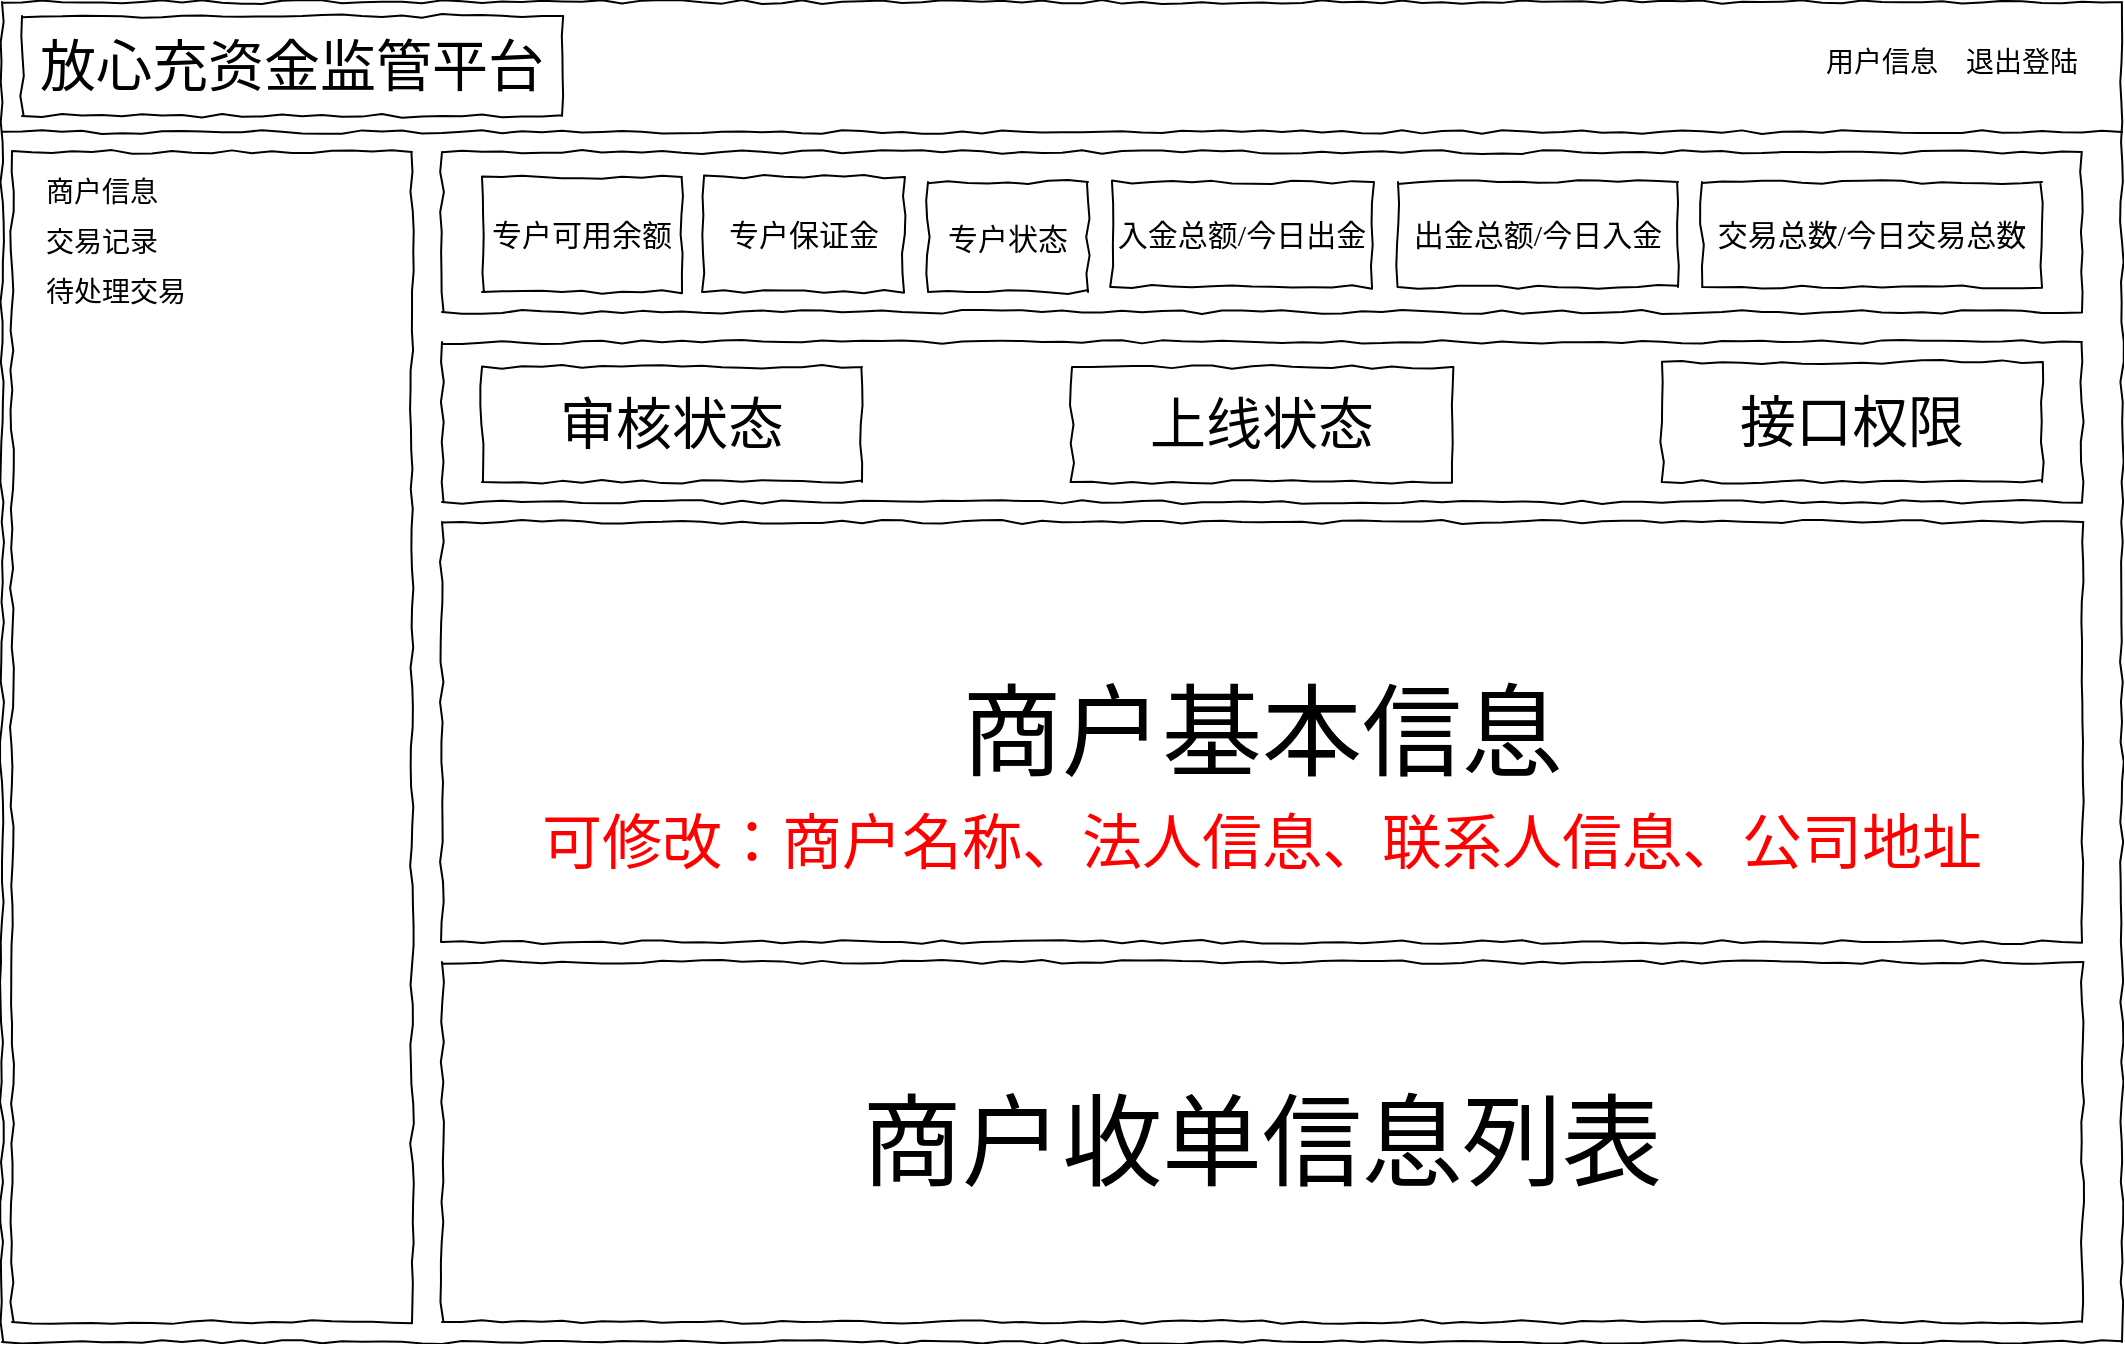 <mxfile version="20.3.7" type="github" pages="3">
  <diagram name="首页" id="03018318-947c-dd8e-b7a3-06fadd420f32">
    <mxGraphModel dx="1018" dy="618" grid="1" gridSize="10" guides="1" tooltips="1" connect="1" arrows="1" fold="1" page="1" pageScale="1" pageWidth="1100" pageHeight="850" background="#ffffff" math="0" shadow="0">
      <root>
        <mxCell id="0" />
        <mxCell id="1" parent="0" />
        <mxCell id="677b7b8949515195-15" value="" style="whiteSpace=wrap;html=1;rounded=0;shadow=0;labelBackgroundColor=none;strokeWidth=1;fillColor=none;fontFamily=Verdana;fontSize=12;align=center;verticalAlign=top;spacing=10;comic=1;" parent="1" vertex="1">
          <mxGeometry x="240" y="95" width="820" height="80" as="geometry" />
        </mxCell>
        <mxCell id="3hXWcbdi37lOXO7IKSYI-1" value="" style="group" parent="1" vertex="1" connectable="0">
          <mxGeometry x="20" y="20" width="1060" height="670" as="geometry" />
        </mxCell>
        <mxCell id="677b7b8949515195-1" value="" style="whiteSpace=wrap;html=1;rounded=0;shadow=0;labelBackgroundColor=none;strokeColor=#000000;strokeWidth=1;fillColor=none;fontFamily=Verdana;fontSize=12;fontColor=#000000;align=center;comic=1;" parent="3hXWcbdi37lOXO7IKSYI-1" vertex="1">
          <mxGeometry width="1060" height="670" as="geometry" />
        </mxCell>
        <mxCell id="677b7b8949515195-7" value="退出登陆" style="text;html=1;points=[];align=left;verticalAlign=top;spacingTop=-4;fontSize=14;fontFamily=Verdana" parent="3hXWcbdi37lOXO7IKSYI-1" vertex="1">
          <mxGeometry x="980" y="20" width="60" height="20" as="geometry" />
        </mxCell>
        <mxCell id="677b7b8949515195-8" value="" style="whiteSpace=wrap;html=1;rounded=0;shadow=0;labelBackgroundColor=none;strokeWidth=1;fillColor=none;fontFamily=Verdana;fontSize=12;align=center;comic=1;" parent="3hXWcbdi37lOXO7IKSYI-1" vertex="1">
          <mxGeometry x="5" y="75" width="200" height="585" as="geometry" />
        </mxCell>
        <mxCell id="677b7b8949515195-9" value="" style="line;strokeWidth=1;html=1;rounded=0;shadow=0;labelBackgroundColor=none;fillColor=none;fontFamily=Verdana;fontSize=14;fontColor=#000000;align=center;comic=1;" parent="3hXWcbdi37lOXO7IKSYI-1" vertex="1">
          <mxGeometry y="30" width="1060" height="70" as="geometry" />
        </mxCell>
        <mxCell id="677b7b8949515195-27" value="商户信息" style="text;html=1;points=[];align=left;verticalAlign=top;spacingTop=-4;fontSize=14;fontFamily=Verdana" parent="3hXWcbdi37lOXO7IKSYI-1" vertex="1">
          <mxGeometry x="20" y="85" width="170" height="20" as="geometry" />
        </mxCell>
        <mxCell id="677b7b8949515195-28" value="交易记录" style="text;html=1;points=[];align=left;verticalAlign=top;spacingTop=-4;fontSize=14;fontFamily=Verdana" parent="3hXWcbdi37lOXO7IKSYI-1" vertex="1">
          <mxGeometry x="20" y="110" width="170" height="20" as="geometry" />
        </mxCell>
        <mxCell id="677b7b8949515195-29" value="待处理交易" style="text;html=1;points=[];align=left;verticalAlign=top;spacingTop=-4;fontSize=14;fontFamily=Verdana" parent="3hXWcbdi37lOXO7IKSYI-1" vertex="1">
          <mxGeometry x="20" y="135" width="170" height="20" as="geometry" />
        </mxCell>
        <mxCell id="eQMahWF7AFmGMsRyi7E1-1" value="用户信息" style="text;html=1;points=[];align=left;verticalAlign=top;spacingTop=-4;fontSize=14;fontFamily=Verdana" parent="3hXWcbdi37lOXO7IKSYI-1" vertex="1">
          <mxGeometry x="910" y="20" width="60" height="20" as="geometry" />
        </mxCell>
        <mxCell id="_WKPpyliAkY1smqNMeM3-2" value="入金总额/今日出金" style="whiteSpace=wrap;html=1;rounded=0;shadow=0;labelBackgroundColor=none;strokeWidth=1;fontFamily=Verdana;fontSize=15;align=center;comic=1;" parent="3hXWcbdi37lOXO7IKSYI-1" vertex="1">
          <mxGeometry x="555" y="90" width="130" height="52.5" as="geometry" />
        </mxCell>
        <mxCell id="_WKPpyliAkY1smqNMeM3-6" value="出金总额/今日入金" style="whiteSpace=wrap;html=1;rounded=0;shadow=0;labelBackgroundColor=none;strokeWidth=1;fontFamily=Verdana;fontSize=15;align=center;comic=1;" parent="3hXWcbdi37lOXO7IKSYI-1" vertex="1">
          <mxGeometry x="698" y="90" width="140" height="52.5" as="geometry" />
        </mxCell>
        <mxCell id="_WKPpyliAkY1smqNMeM3-9" value="交易总数/今日交易总数" style="whiteSpace=wrap;html=1;rounded=0;shadow=0;labelBackgroundColor=none;strokeWidth=1;fontFamily=Verdana;fontSize=15;align=center;comic=1;" parent="3hXWcbdi37lOXO7IKSYI-1" vertex="1">
          <mxGeometry x="850" y="90" width="170" height="52.5" as="geometry" />
        </mxCell>
        <mxCell id="o0teFwoik35WyrQR-_CG-1" value="放心充资金监管平台" style="whiteSpace=wrap;html=1;rounded=0;shadow=0;labelBackgroundColor=none;strokeWidth=1;fontFamily=Verdana;fontSize=28;align=center;comic=1;" vertex="1" parent="3hXWcbdi37lOXO7IKSYI-1">
          <mxGeometry x="10" y="7" width="270" height="50" as="geometry" />
        </mxCell>
        <mxCell id="qiC388-4bsZkya4-SA9C-8" value="&lt;div style=&quot;text-align: justify&quot;&gt;&lt;font style=&quot;font-size: 50px;&quot;&gt;商户基本信息&lt;/font&gt;&lt;/div&gt;" style="whiteSpace=wrap;html=1;rounded=0;shadow=0;labelBackgroundColor=none;strokeWidth=1;fillColor=none;fontFamily=Verdana;fontSize=12;align=center;verticalAlign=middle;spacing=10;comic=1;" parent="1" vertex="1">
          <mxGeometry x="240" y="280" width="820" height="210" as="geometry" />
        </mxCell>
        <mxCell id="qiC388-4bsZkya4-SA9C-9" value="&lt;div style=&quot;text-align: justify&quot;&gt;&lt;font style=&quot;font-size: 50px;&quot;&gt;商户收单信息列表&lt;/font&gt;&lt;/div&gt;" style="whiteSpace=wrap;html=1;rounded=0;shadow=0;labelBackgroundColor=none;strokeWidth=1;fillColor=none;fontFamily=Verdana;fontSize=12;align=center;verticalAlign=middle;spacing=10;comic=1;" parent="1" vertex="1">
          <mxGeometry x="240" y="500" width="820" height="180" as="geometry" />
        </mxCell>
        <mxCell id="qiC388-4bsZkya4-SA9C-12" value="" style="group" parent="1" vertex="1" connectable="0">
          <mxGeometry x="240" y="190" width="820" height="80" as="geometry" />
        </mxCell>
        <mxCell id="qiC388-4bsZkya4-SA9C-4" value="&lt;div style=&quot;text-align: justify&quot;&gt;&lt;br&gt;&lt;/div&gt;" style="whiteSpace=wrap;html=1;rounded=0;shadow=0;labelBackgroundColor=none;strokeWidth=1;fillColor=none;fontFamily=Verdana;fontSize=12;align=center;verticalAlign=top;spacing=10;comic=1;" parent="qiC388-4bsZkya4-SA9C-12" vertex="1">
          <mxGeometry width="820" height="80" as="geometry" />
        </mxCell>
        <mxCell id="qiC388-4bsZkya4-SA9C-5" value="审核状态" style="whiteSpace=wrap;html=1;rounded=0;shadow=0;labelBackgroundColor=none;strokeWidth=1;fontFamily=Verdana;fontSize=28;align=center;comic=1;" parent="qiC388-4bsZkya4-SA9C-12" vertex="1">
          <mxGeometry x="20" y="12.5" width="190" height="57.5" as="geometry" />
        </mxCell>
        <mxCell id="qiC388-4bsZkya4-SA9C-6" value="上线状态" style="whiteSpace=wrap;html=1;rounded=0;shadow=0;labelBackgroundColor=none;strokeWidth=1;fontFamily=Verdana;fontSize=28;align=center;comic=1;" parent="qiC388-4bsZkya4-SA9C-12" vertex="1">
          <mxGeometry x="315" y="12.5" width="190" height="57.5" as="geometry" />
        </mxCell>
        <mxCell id="qiC388-4bsZkya4-SA9C-7" value="接口权限" style="whiteSpace=wrap;html=1;rounded=0;shadow=0;labelBackgroundColor=none;strokeWidth=1;fontFamily=Verdana;fontSize=28;align=center;comic=1;" parent="qiC388-4bsZkya4-SA9C-12" vertex="1">
          <mxGeometry x="610" y="10" width="190" height="60" as="geometry" />
        </mxCell>
        <mxCell id="qiC388-4bsZkya4-SA9C-13" value="可修改：商户名称、法人信息、联系人信息、公司地址" style="text;html=1;strokeColor=none;fillColor=none;align=center;verticalAlign=middle;whiteSpace=wrap;rounded=0;fontSize=30;fontColor=#FF0000;" parent="1" vertex="1">
          <mxGeometry x="280" y="425" width="740" height="30" as="geometry" />
        </mxCell>
        <mxCell id="qiC388-4bsZkya4-SA9C-1" value="专户可用余额" style="whiteSpace=wrap;html=1;rounded=0;shadow=0;labelBackgroundColor=none;strokeWidth=1;fontFamily=Verdana;fontSize=15;align=center;comic=1;" parent="1" vertex="1">
          <mxGeometry x="260" y="107.5" width="100" height="57.5" as="geometry" />
        </mxCell>
        <mxCell id="qiC388-4bsZkya4-SA9C-2" value="专户保证金" style="whiteSpace=wrap;html=1;rounded=0;shadow=0;labelBackgroundColor=none;strokeWidth=1;fontFamily=Verdana;fontSize=15;align=center;comic=1;" parent="1" vertex="1">
          <mxGeometry x="371" y="107.5" width="100" height="57.5" as="geometry" />
        </mxCell>
        <mxCell id="qiC388-4bsZkya4-SA9C-3" value="专户状态" style="whiteSpace=wrap;html=1;rounded=0;shadow=0;labelBackgroundColor=none;strokeWidth=1;fontFamily=Verdana;fontSize=15;align=center;comic=1;" parent="1" vertex="1">
          <mxGeometry x="483" y="110" width="80" height="55" as="geometry" />
        </mxCell>
      </root>
    </mxGraphModel>
  </diagram>
  <diagram id="sL8mOC1atDpd30I1Fmnk" name="交易记录">
    <mxGraphModel dx="1018" dy="618" grid="1" gridSize="10" guides="1" tooltips="1" connect="1" arrows="1" fold="1" page="1" pageScale="1" pageWidth="827" pageHeight="1169" math="0" shadow="0">
      <root>
        <mxCell id="0" />
        <mxCell id="1" parent="0" />
        <mxCell id="9R8Kou0Ad3H0CnTSNfMK-1" value="" style="group" parent="1" vertex="1" connectable="0">
          <mxGeometry x="30" y="30" width="1060" height="670" as="geometry" />
        </mxCell>
        <mxCell id="9R8Kou0Ad3H0CnTSNfMK-2" value="" style="whiteSpace=wrap;html=1;rounded=0;shadow=0;labelBackgroundColor=none;strokeColor=#000000;strokeWidth=1;fillColor=none;fontFamily=Verdana;fontSize=12;fontColor=#000000;align=center;comic=1;" parent="9R8Kou0Ad3H0CnTSNfMK-1" vertex="1">
          <mxGeometry width="1060" height="670" as="geometry" />
        </mxCell>
        <mxCell id="9R8Kou0Ad3H0CnTSNfMK-4" value="退出登陆" style="text;html=1;points=[];align=left;verticalAlign=top;spacingTop=-4;fontSize=14;fontFamily=Verdana" parent="9R8Kou0Ad3H0CnTSNfMK-1" vertex="1">
          <mxGeometry x="980" y="20" width="60" height="20" as="geometry" />
        </mxCell>
        <mxCell id="9R8Kou0Ad3H0CnTSNfMK-5" value="" style="whiteSpace=wrap;html=1;rounded=0;shadow=0;labelBackgroundColor=none;strokeWidth=1;fillColor=none;fontFamily=Verdana;fontSize=12;align=center;comic=1;" parent="9R8Kou0Ad3H0CnTSNfMK-1" vertex="1">
          <mxGeometry x="5" y="75" width="200" height="585" as="geometry" />
        </mxCell>
        <mxCell id="9R8Kou0Ad3H0CnTSNfMK-6" value="" style="line;strokeWidth=1;html=1;rounded=0;shadow=0;labelBackgroundColor=none;fillColor=none;fontFamily=Verdana;fontSize=14;fontColor=#000000;align=center;comic=1;" parent="9R8Kou0Ad3H0CnTSNfMK-1" vertex="1">
          <mxGeometry y="30" width="1060" height="70" as="geometry" />
        </mxCell>
        <mxCell id="9R8Kou0Ad3H0CnTSNfMK-7" value="商户信息" style="text;html=1;points=[];align=left;verticalAlign=top;spacingTop=-4;fontSize=14;fontFamily=Verdana" parent="9R8Kou0Ad3H0CnTSNfMK-1" vertex="1">
          <mxGeometry x="20" y="85" width="170" height="20" as="geometry" />
        </mxCell>
        <mxCell id="9R8Kou0Ad3H0CnTSNfMK-8" value="交易记录" style="text;html=1;points=[];align=left;verticalAlign=top;spacingTop=-4;fontSize=14;fontFamily=Verdana" parent="9R8Kou0Ad3H0CnTSNfMK-1" vertex="1">
          <mxGeometry x="20" y="110" width="170" height="20" as="geometry" />
        </mxCell>
        <mxCell id="9R8Kou0Ad3H0CnTSNfMK-9" value="待处理交易" style="text;html=1;points=[];align=left;verticalAlign=top;spacingTop=-4;fontSize=14;fontFamily=Verdana" parent="9R8Kou0Ad3H0CnTSNfMK-1" vertex="1">
          <mxGeometry x="20" y="135" width="170" height="20" as="geometry" />
        </mxCell>
        <mxCell id="9R8Kou0Ad3H0CnTSNfMK-10" value="用户信息" style="text;html=1;points=[];align=left;verticalAlign=top;spacingTop=-4;fontSize=14;fontFamily=Verdana" parent="9R8Kou0Ad3H0CnTSNfMK-1" vertex="1">
          <mxGeometry x="910" y="20" width="60" height="20" as="geometry" />
        </mxCell>
        <mxCell id="Gkg5WCzAM3DOyMTc-4X3-1" value="" style="verticalLabelPosition=bottom;shadow=0;dashed=0;align=center;html=1;verticalAlign=top;strokeWidth=1;shape=mxgraph.mockup.graphics.simpleIcon;strokeColor=#999999;rounded=0;labelBackgroundColor=none;fontFamily=Verdana;fontSize=14;fontColor=#000000;comic=1;" parent="9R8Kou0Ad3H0CnTSNfMK-1" vertex="1">
          <mxGeometry x="220" y="150" width="820" height="510" as="geometry" />
        </mxCell>
        <mxCell id="G6KYMON3EFCgoEFwugsB-1" value="&lt;div style=&quot;text-align: justify&quot;&gt;&lt;br&gt;&lt;/div&gt;" style="whiteSpace=wrap;html=1;rounded=0;shadow=0;labelBackgroundColor=none;strokeWidth=1;fillColor=none;fontFamily=Verdana;fontSize=12;align=center;verticalAlign=middle;spacing=10;comic=1;" parent="9R8Kou0Ad3H0CnTSNfMK-1" vertex="1">
          <mxGeometry x="220" y="75" width="820" height="60" as="geometry" />
        </mxCell>
        <mxCell id="WC5rHdD61bL1Cqfl2ph6-1" value="交易类型、服务商订单号、支付订单号、支付用户手机号、交易时间、交易状态" style="strokeWidth=1;shadow=0;dashed=0;align=center;html=1;shape=mxgraph.mockup.forms.searchBox;strokeColor=#999999;mainText=;strokeColor2=#008cff;fontColor=#666666;fontSize=17;align=left;spacingLeft=3;rounded=0;labelBackgroundColor=none;comic=1;" parent="9R8Kou0Ad3H0CnTSNfMK-1" vertex="1">
          <mxGeometry x="230" y="90" width="800" height="30" as="geometry" />
        </mxCell>
        <mxCell id="G6KYMON3EFCgoEFwugsB-3" value="&lt;div style=&quot;text-align: justify&quot;&gt;&lt;br&gt;&lt;/div&gt;" style="whiteSpace=wrap;html=1;rounded=0;shadow=0;labelBackgroundColor=none;strokeWidth=1;fillColor=none;fontFamily=Verdana;fontSize=12;align=center;verticalAlign=middle;spacing=10;comic=1;" parent="9R8Kou0Ad3H0CnTSNfMK-1" vertex="1">
          <mxGeometry x="220" y="150" width="820" height="40" as="geometry" />
        </mxCell>
        <mxCell id="G6KYMON3EFCgoEFwugsB-4" value="&lt;div style=&quot;text-align: justify&quot;&gt;&lt;font style=&quot;font-size: 15px;&quot;&gt;支付订单号&lt;/font&gt;&lt;/div&gt;" style="whiteSpace=wrap;html=1;rounded=0;shadow=0;labelBackgroundColor=none;strokeWidth=1;fillColor=none;fontFamily=Verdana;fontSize=12;align=center;verticalAlign=middle;spacing=10;comic=1;" parent="9R8Kou0Ad3H0CnTSNfMK-1" vertex="1">
          <mxGeometry x="220" y="150" width="100" height="40" as="geometry" />
        </mxCell>
        <mxCell id="G6KYMON3EFCgoEFwugsB-5" value="&lt;div style=&quot;text-align: justify&quot;&gt;&lt;font style=&quot;font-size: 15px;&quot;&gt;服务商订单号&lt;/font&gt;&lt;/div&gt;" style="whiteSpace=wrap;html=1;rounded=0;shadow=0;labelBackgroundColor=none;strokeWidth=1;fillColor=none;fontFamily=Verdana;fontSize=12;align=center;verticalAlign=middle;spacing=10;comic=1;" parent="9R8Kou0Ad3H0CnTSNfMK-1" vertex="1">
          <mxGeometry x="320" y="150" width="110" height="40" as="geometry" />
        </mxCell>
        <mxCell id="G6KYMON3EFCgoEFwugsB-6" value="&lt;div style=&quot;text-align: justify&quot;&gt;&lt;font style=&quot;font-size: 15px;&quot;&gt;交易金额&lt;/font&gt;&lt;/div&gt;" style="whiteSpace=wrap;html=1;rounded=0;shadow=0;labelBackgroundColor=none;strokeWidth=1;fillColor=none;fontFamily=Verdana;fontSize=12;align=center;verticalAlign=middle;spacing=10;comic=1;" parent="9R8Kou0Ad3H0CnTSNfMK-1" vertex="1">
          <mxGeometry x="430" y="150" width="80" height="40" as="geometry" />
        </mxCell>
        <mxCell id="G6KYMON3EFCgoEFwugsB-7" value="&lt;div style=&quot;text-align: justify&quot;&gt;&lt;font style=&quot;font-size: 15px;&quot;&gt;用户手机前三后四&lt;/font&gt;&lt;/div&gt;" style="whiteSpace=wrap;html=1;rounded=0;shadow=0;labelBackgroundColor=none;strokeWidth=1;fillColor=none;fontFamily=Verdana;fontSize=12;align=center;verticalAlign=middle;spacing=10;comic=1;" parent="9R8Kou0Ad3H0CnTSNfMK-1" vertex="1">
          <mxGeometry x="510" y="150" width="80" height="40" as="geometry" />
        </mxCell>
        <mxCell id="G6KYMON3EFCgoEFwugsB-8" value="&lt;div style=&quot;text-align: justify&quot;&gt;&lt;font style=&quot;font-size: 15px;&quot;&gt;交易类型&lt;/font&gt;&lt;/div&gt;" style="whiteSpace=wrap;html=1;rounded=0;shadow=0;labelBackgroundColor=none;strokeWidth=1;fillColor=none;fontFamily=Verdana;fontSize=12;align=center;verticalAlign=middle;spacing=10;comic=1;" parent="9R8Kou0Ad3H0CnTSNfMK-1" vertex="1">
          <mxGeometry x="590" y="150" width="80" height="40" as="geometry" />
        </mxCell>
        <mxCell id="G6KYMON3EFCgoEFwugsB-9" value="&lt;div style=&quot;text-align: justify&quot;&gt;&lt;font style=&quot;font-size: 15px;&quot;&gt;交易状态&lt;/font&gt;&lt;/div&gt;" style="whiteSpace=wrap;html=1;rounded=0;shadow=0;labelBackgroundColor=none;strokeWidth=1;fillColor=none;fontFamily=Verdana;fontSize=12;align=center;verticalAlign=middle;spacing=10;comic=1;" parent="9R8Kou0Ad3H0CnTSNfMK-1" vertex="1">
          <mxGeometry x="670" y="150" width="80" height="40" as="geometry" />
        </mxCell>
        <mxCell id="G6KYMON3EFCgoEFwugsB-11" value="&lt;div style=&quot;text-align: justify&quot;&gt;&lt;span style=&quot;font-size: 15px;&quot;&gt;监管机构&lt;/span&gt;&lt;/div&gt;" style="whiteSpace=wrap;html=1;rounded=0;shadow=0;labelBackgroundColor=none;strokeWidth=1;fillColor=none;fontFamily=Verdana;fontSize=12;align=center;verticalAlign=middle;spacing=10;comic=1;" parent="9R8Kou0Ad3H0CnTSNfMK-1" vertex="1">
          <mxGeometry x="750" y="150" width="80" height="40" as="geometry" />
        </mxCell>
        <mxCell id="G6KYMON3EFCgoEFwugsB-13" value="&lt;div style=&quot;text-align: justify&quot;&gt;&lt;span style=&quot;font-size: 15px;&quot;&gt;操作&lt;br&gt;交易详情、原交易信息&lt;/span&gt;&lt;/div&gt;" style="whiteSpace=wrap;html=1;rounded=0;shadow=0;labelBackgroundColor=none;strokeWidth=1;fillColor=none;fontFamily=Verdana;fontSize=12;align=center;verticalAlign=middle;spacing=10;comic=1;" parent="9R8Kou0Ad3H0CnTSNfMK-1" vertex="1">
          <mxGeometry x="830" y="150" width="210" height="40" as="geometry" />
        </mxCell>
        <mxCell id="D0iATqVrn0SmlrEWO0X5-1" value="&lt;div style=&quot;font-size: 15px;&quot;&gt;&lt;font style=&quot;font-size: 15px;&quot;&gt;&lt;br&gt;&lt;/font&gt;&lt;/div&gt;&lt;div style=&quot;font-size: 15px;&quot;&gt;&lt;font style=&quot;font-size: 15px;&quot;&gt;&lt;br&gt;&lt;/font&gt;&lt;/div&gt;&lt;div style=&quot;font-size: 15px;&quot;&gt;&lt;font style=&quot;font-size: 15px;&quot;&gt;&lt;br&gt;&lt;/font&gt;&lt;/div&gt;&lt;div style=&quot;font-size: 15px;&quot;&gt;&lt;font style=&quot;font-size: 15px;&quot;&gt;比列表数据多出&lt;br&gt;监管账号信息&lt;/font&gt;&lt;/div&gt;&lt;div style=&quot;font-size: 15px;&quot;&gt;&lt;font style=&quot;font-size: 15px;&quot;&gt;结算账号信息&lt;/font&gt;&lt;/div&gt;&lt;div style=&quot;font-size: 15px;&quot;&gt;&lt;font style=&quot;font-size: 15px;&quot;&gt;收单账号信息&lt;br&gt;请求时间&lt;/font&gt;&lt;/div&gt;&lt;div style=&quot;font-size: 15px;&quot;&gt;&lt;font style=&quot;font-size: 15px;&quot;&gt;借贷属性&lt;/font&gt;&lt;/div&gt;&lt;div style=&quot;font-size: 15px;&quot;&gt;&lt;font style=&quot;font-size: 15px;&quot;&gt;用户确认时间&lt;br&gt;用户头像&lt;br&gt;用户名&lt;/font&gt;&lt;/div&gt;&lt;div style=&quot;font-size: 15px;&quot;&gt;&lt;br&gt;&lt;/div&gt;" style="whiteSpace=wrap;html=1;rounded=0;shadow=0;labelBackgroundColor=none;strokeWidth=1;fillColor=none;fontFamily=Verdana;fontSize=12;align=left;verticalAlign=top;spacing=10;comic=1;" parent="1" vertex="1">
          <mxGeometry x="30" y="770" width="470" height="350" as="geometry" />
        </mxCell>
        <mxCell id="D0iATqVrn0SmlrEWO0X5-2" value="&lt;div style=&quot;&quot;&gt;&lt;font style=&quot;font-size: 15px;&quot;&gt;交易详情模态框&lt;/font&gt;&lt;/div&gt;" style="whiteSpace=wrap;html=1;rounded=0;shadow=0;labelBackgroundColor=none;strokeWidth=1;fillColor=none;fontFamily=Verdana;fontSize=12;align=left;verticalAlign=middle;spacing=10;comic=1;" parent="1" vertex="1">
          <mxGeometry x="30" y="770" width="470" height="40" as="geometry" />
        </mxCell>
        <mxCell id="D0iATqVrn0SmlrEWO0X5-3" value="&lt;div style=&quot;font-size: 15px;&quot;&gt;&lt;font style=&quot;font-size: 15px;&quot;&gt;&lt;br&gt;&lt;/font&gt;&lt;/div&gt;&lt;div style=&quot;font-size: 15px;&quot;&gt;&lt;font style=&quot;font-size: 15px;&quot;&gt;&lt;br&gt;&lt;/font&gt;&lt;/div&gt;&lt;div style=&quot;font-size: 15px;&quot;&gt;&lt;font style=&quot;font-size: 15px;&quot;&gt;&lt;br&gt;&lt;/font&gt;&lt;/div&gt;&lt;div style=&quot;font-size: 15px;&quot;&gt;&lt;br&gt;&lt;/div&gt;&lt;div style=&quot;font-size: 15px;&quot;&gt;原订单支付订单号&lt;br&gt;原订单服务商订单号&lt;br&gt;&lt;/div&gt;&lt;div style=&quot;font-size: 15px;&quot;&gt;交易金额&lt;br&gt;交易时间&lt;/div&gt;&lt;div style=&quot;font-size: 15px;&quot;&gt;支付时间&lt;/div&gt;&lt;div style=&quot;font-size: 15px;&quot;&gt;收款商户号&lt;br&gt;收单机构名称&lt;br&gt;支付用户信息&lt;/div&gt;" style="whiteSpace=wrap;html=1;rounded=0;shadow=0;labelBackgroundColor=none;strokeWidth=1;fillColor=none;fontFamily=Verdana;fontSize=12;align=left;verticalAlign=top;spacing=10;comic=1;" parent="1" vertex="1">
          <mxGeometry x="620" y="770" width="470" height="350" as="geometry" />
        </mxCell>
        <mxCell id="D0iATqVrn0SmlrEWO0X5-4" value="&lt;div style=&quot;&quot;&gt;&lt;font style=&quot;font-size: 15px;&quot;&gt;原交易信息模态框（只有非充值交易有）&lt;/font&gt;&lt;/div&gt;" style="whiteSpace=wrap;html=1;rounded=0;shadow=0;labelBackgroundColor=none;strokeWidth=1;fillColor=none;fontFamily=Verdana;fontSize=12;align=left;verticalAlign=middle;spacing=10;comic=1;" parent="1" vertex="1">
          <mxGeometry x="620" y="770" width="470" height="40" as="geometry" />
        </mxCell>
        <mxCell id="XClRFl5sr04BWcbrfM6u-1" value="放心充资金监管平台" style="whiteSpace=wrap;html=1;rounded=0;shadow=0;labelBackgroundColor=none;strokeWidth=1;fontFamily=Verdana;fontSize=28;align=center;comic=1;" vertex="1" parent="1">
          <mxGeometry x="40" y="37" width="270" height="50" as="geometry" />
        </mxCell>
      </root>
    </mxGraphModel>
  </diagram>
  <diagram id="ZzITcAPFI4M24Hu60K97" name="待处理交易">
    <mxGraphModel dx="1018" dy="618" grid="1" gridSize="10" guides="1" tooltips="1" connect="1" arrows="1" fold="1" page="1" pageScale="1" pageWidth="827" pageHeight="1169" math="0" shadow="0">
      <root>
        <mxCell id="0" />
        <mxCell id="1" parent="0" />
        <mxCell id="aE-AudiO0rde04Mhuk1X-1" value="" style="group" parent="1" vertex="1" connectable="0">
          <mxGeometry x="30" y="30" width="1060" height="670" as="geometry" />
        </mxCell>
        <mxCell id="aE-AudiO0rde04Mhuk1X-2" value="" style="whiteSpace=wrap;html=1;rounded=0;shadow=0;labelBackgroundColor=none;strokeColor=#000000;strokeWidth=1;fillColor=none;fontFamily=Verdana;fontSize=12;fontColor=#000000;align=center;comic=1;" parent="aE-AudiO0rde04Mhuk1X-1" vertex="1">
          <mxGeometry width="1060" height="670" as="geometry" />
        </mxCell>
        <mxCell id="aE-AudiO0rde04Mhuk1X-3" value="放心充资金监管平台" style="whiteSpace=wrap;html=1;rounded=0;shadow=0;labelBackgroundColor=none;strokeWidth=1;fontFamily=Verdana;fontSize=28;align=center;comic=1;" parent="aE-AudiO0rde04Mhuk1X-1" vertex="1">
          <mxGeometry x="10" y="7" width="270" height="50" as="geometry" />
        </mxCell>
        <mxCell id="aE-AudiO0rde04Mhuk1X-4" value="退出登陆" style="text;html=1;points=[];align=left;verticalAlign=top;spacingTop=-4;fontSize=14;fontFamily=Verdana" parent="aE-AudiO0rde04Mhuk1X-1" vertex="1">
          <mxGeometry x="980" y="20" width="60" height="20" as="geometry" />
        </mxCell>
        <mxCell id="aE-AudiO0rde04Mhuk1X-5" value="" style="whiteSpace=wrap;html=1;rounded=0;shadow=0;labelBackgroundColor=none;strokeWidth=1;fillColor=none;fontFamily=Verdana;fontSize=12;align=center;comic=1;" parent="aE-AudiO0rde04Mhuk1X-1" vertex="1">
          <mxGeometry x="5" y="75" width="200" height="585" as="geometry" />
        </mxCell>
        <mxCell id="aE-AudiO0rde04Mhuk1X-6" value="" style="line;strokeWidth=1;html=1;rounded=0;shadow=0;labelBackgroundColor=none;fillColor=none;fontFamily=Verdana;fontSize=14;fontColor=#000000;align=center;comic=1;" parent="aE-AudiO0rde04Mhuk1X-1" vertex="1">
          <mxGeometry y="30" width="1060" height="70" as="geometry" />
        </mxCell>
        <mxCell id="aE-AudiO0rde04Mhuk1X-7" value="商户信息" style="text;html=1;points=[];align=left;verticalAlign=top;spacingTop=-4;fontSize=14;fontFamily=Verdana" parent="aE-AudiO0rde04Mhuk1X-1" vertex="1">
          <mxGeometry x="20" y="85" width="170" height="20" as="geometry" />
        </mxCell>
        <mxCell id="aE-AudiO0rde04Mhuk1X-8" value="交易记录" style="text;html=1;points=[];align=left;verticalAlign=top;spacingTop=-4;fontSize=14;fontFamily=Verdana" parent="aE-AudiO0rde04Mhuk1X-1" vertex="1">
          <mxGeometry x="20" y="110" width="170" height="20" as="geometry" />
        </mxCell>
        <mxCell id="aE-AudiO0rde04Mhuk1X-9" value="待处理交易" style="text;html=1;points=[];align=left;verticalAlign=top;spacingTop=-4;fontSize=14;fontFamily=Verdana" parent="aE-AudiO0rde04Mhuk1X-1" vertex="1">
          <mxGeometry x="20" y="135" width="170" height="20" as="geometry" />
        </mxCell>
        <mxCell id="aE-AudiO0rde04Mhuk1X-10" value="用户信息" style="text;html=1;points=[];align=left;verticalAlign=top;spacingTop=-4;fontSize=14;fontFamily=Verdana" parent="aE-AudiO0rde04Mhuk1X-1" vertex="1">
          <mxGeometry x="910" y="20" width="60" height="20" as="geometry" />
        </mxCell>
        <mxCell id="aE-AudiO0rde04Mhuk1X-11" value="" style="verticalLabelPosition=bottom;shadow=0;dashed=0;align=center;html=1;verticalAlign=top;strokeWidth=1;shape=mxgraph.mockup.graphics.simpleIcon;strokeColor=#999999;rounded=0;labelBackgroundColor=none;fontFamily=Verdana;fontSize=14;fontColor=#000000;comic=1;" parent="aE-AudiO0rde04Mhuk1X-1" vertex="1">
          <mxGeometry x="220" y="150" width="820" height="510" as="geometry" />
        </mxCell>
        <mxCell id="aE-AudiO0rde04Mhuk1X-12" value="&lt;div style=&quot;text-align: justify&quot;&gt;&lt;br&gt;&lt;/div&gt;" style="whiteSpace=wrap;html=1;rounded=0;shadow=0;labelBackgroundColor=none;strokeWidth=1;fillColor=none;fontFamily=Verdana;fontSize=12;align=center;verticalAlign=middle;spacing=10;comic=1;" parent="aE-AudiO0rde04Mhuk1X-1" vertex="1">
          <mxGeometry x="220" y="75" width="820" height="60" as="geometry" />
        </mxCell>
        <mxCell id="aE-AudiO0rde04Mhuk1X-13" value="交易类型、服务商订单号、支付订单号、支付用户手机号、交易时间、交易状态" style="strokeWidth=1;shadow=0;dashed=0;align=center;html=1;shape=mxgraph.mockup.forms.searchBox;strokeColor=#999999;mainText=;strokeColor2=#008cff;fontColor=#666666;fontSize=17;align=left;spacingLeft=3;rounded=0;labelBackgroundColor=none;comic=1;" parent="aE-AudiO0rde04Mhuk1X-1" vertex="1">
          <mxGeometry x="230" y="90" width="800" height="30" as="geometry" />
        </mxCell>
        <mxCell id="aE-AudiO0rde04Mhuk1X-14" value="&lt;div style=&quot;text-align: justify&quot;&gt;&lt;br&gt;&lt;/div&gt;" style="whiteSpace=wrap;html=1;rounded=0;shadow=0;labelBackgroundColor=none;strokeWidth=1;fillColor=none;fontFamily=Verdana;fontSize=12;align=center;verticalAlign=middle;spacing=10;comic=1;" parent="aE-AudiO0rde04Mhuk1X-1" vertex="1">
          <mxGeometry x="220" y="150" width="820" height="40" as="geometry" />
        </mxCell>
        <mxCell id="aE-AudiO0rde04Mhuk1X-15" value="&lt;div style=&quot;text-align: justify&quot;&gt;&lt;font style=&quot;font-size: 15px;&quot;&gt;支付订单号&lt;/font&gt;&lt;/div&gt;" style="whiteSpace=wrap;html=1;rounded=0;shadow=0;labelBackgroundColor=none;strokeWidth=1;fillColor=none;fontFamily=Verdana;fontSize=12;align=center;verticalAlign=middle;spacing=10;comic=1;" parent="aE-AudiO0rde04Mhuk1X-1" vertex="1">
          <mxGeometry x="220" y="150" width="100" height="40" as="geometry" />
        </mxCell>
        <mxCell id="aE-AudiO0rde04Mhuk1X-16" value="&lt;div style=&quot;text-align: justify&quot;&gt;&lt;font style=&quot;font-size: 15px;&quot;&gt;服务商订单号&lt;/font&gt;&lt;/div&gt;" style="whiteSpace=wrap;html=1;rounded=0;shadow=0;labelBackgroundColor=none;strokeWidth=1;fillColor=none;fontFamily=Verdana;fontSize=12;align=center;verticalAlign=middle;spacing=10;comic=1;" parent="aE-AudiO0rde04Mhuk1X-1" vertex="1">
          <mxGeometry x="320" y="150" width="110" height="40" as="geometry" />
        </mxCell>
        <mxCell id="aE-AudiO0rde04Mhuk1X-17" value="&lt;div style=&quot;text-align: justify&quot;&gt;&lt;font style=&quot;font-size: 15px;&quot;&gt;交易金额&lt;/font&gt;&lt;/div&gt;" style="whiteSpace=wrap;html=1;rounded=0;shadow=0;labelBackgroundColor=none;strokeWidth=1;fillColor=none;fontFamily=Verdana;fontSize=12;align=center;verticalAlign=middle;spacing=10;comic=1;" parent="aE-AudiO0rde04Mhuk1X-1" vertex="1">
          <mxGeometry x="430" y="150" width="80" height="40" as="geometry" />
        </mxCell>
        <mxCell id="aE-AudiO0rde04Mhuk1X-18" value="&lt;div style=&quot;text-align: justify&quot;&gt;&lt;font style=&quot;font-size: 15px;&quot;&gt;用户手机前三后四&lt;/font&gt;&lt;/div&gt;" style="whiteSpace=wrap;html=1;rounded=0;shadow=0;labelBackgroundColor=none;strokeWidth=1;fillColor=none;fontFamily=Verdana;fontSize=12;align=center;verticalAlign=middle;spacing=10;comic=1;" parent="aE-AudiO0rde04Mhuk1X-1" vertex="1">
          <mxGeometry x="510" y="150" width="80" height="40" as="geometry" />
        </mxCell>
        <mxCell id="aE-AudiO0rde04Mhuk1X-19" value="&lt;div style=&quot;text-align: justify&quot;&gt;&lt;font style=&quot;font-size: 15px;&quot;&gt;交易类型&lt;/font&gt;&lt;/div&gt;" style="whiteSpace=wrap;html=1;rounded=0;shadow=0;labelBackgroundColor=none;strokeWidth=1;fillColor=none;fontFamily=Verdana;fontSize=12;align=center;verticalAlign=middle;spacing=10;comic=1;" parent="aE-AudiO0rde04Mhuk1X-1" vertex="1">
          <mxGeometry x="590" y="150" width="80" height="40" as="geometry" />
        </mxCell>
        <mxCell id="aE-AudiO0rde04Mhuk1X-20" value="&lt;div style=&quot;text-align: justify&quot;&gt;&lt;font style=&quot;font-size: 15px;&quot;&gt;交易状态&lt;/font&gt;&lt;/div&gt;" style="whiteSpace=wrap;html=1;rounded=0;shadow=0;labelBackgroundColor=none;strokeWidth=1;fillColor=none;fontFamily=Verdana;fontSize=12;align=center;verticalAlign=middle;spacing=10;comic=1;" parent="aE-AudiO0rde04Mhuk1X-1" vertex="1">
          <mxGeometry x="670" y="150" width="80" height="40" as="geometry" />
        </mxCell>
        <mxCell id="aE-AudiO0rde04Mhuk1X-21" value="&lt;div style=&quot;text-align: justify&quot;&gt;&lt;span style=&quot;font-size: 15px;&quot;&gt;监管机构&lt;/span&gt;&lt;/div&gt;" style="whiteSpace=wrap;html=1;rounded=0;shadow=0;labelBackgroundColor=none;strokeWidth=1;fillColor=none;fontFamily=Verdana;fontSize=12;align=center;verticalAlign=middle;spacing=10;comic=1;" parent="aE-AudiO0rde04Mhuk1X-1" vertex="1">
          <mxGeometry x="750" y="150" width="80" height="40" as="geometry" />
        </mxCell>
        <mxCell id="aE-AudiO0rde04Mhuk1X-22" value="&lt;div style=&quot;text-align: justify&quot;&gt;&lt;span style=&quot;font-size: 15px;&quot;&gt;操作&lt;br&gt;交易详情、原交易信息&lt;/span&gt;&lt;/div&gt;" style="whiteSpace=wrap;html=1;rounded=0;shadow=0;labelBackgroundColor=none;strokeWidth=1;fillColor=none;fontFamily=Verdana;fontSize=12;align=center;verticalAlign=middle;spacing=10;comic=1;" parent="aE-AudiO0rde04Mhuk1X-1" vertex="1">
          <mxGeometry x="830" y="150" width="210" height="40" as="geometry" />
        </mxCell>
        <mxCell id="aE-AudiO0rde04Mhuk1X-29" value="" style="group" parent="1" vertex="1" connectable="0">
          <mxGeometry x="990" y="770" width="470" height="350" as="geometry" />
        </mxCell>
        <mxCell id="aE-AudiO0rde04Mhuk1X-27" value="&lt;div style=&quot;font-size: 15px;&quot;&gt;&lt;font style=&quot;font-size: 15px;&quot;&gt;&lt;br&gt;&lt;/font&gt;&lt;/div&gt;&lt;div style=&quot;font-size: 15px;&quot;&gt;&lt;font style=&quot;font-size: 15px;&quot;&gt;&lt;br&gt;&lt;/font&gt;&lt;/div&gt;&lt;div style=&quot;font-size: 15px;&quot;&gt;&lt;font style=&quot;font-size: 15px;&quot;&gt;&lt;br&gt;&lt;/font&gt;&lt;/div&gt;&lt;div style=&quot;font-size: 15px;&quot;&gt;&lt;br&gt;&lt;/div&gt;&lt;div style=&quot;font-size: 15px;&quot;&gt;原订单支付订单号&lt;br&gt;原订单服务商订单号&lt;br&gt;&lt;/div&gt;&lt;div style=&quot;font-size: 15px;&quot;&gt;交易金额&lt;br&gt;交易时间&lt;/div&gt;&lt;div style=&quot;font-size: 15px;&quot;&gt;支付时间&lt;/div&gt;&lt;div style=&quot;font-size: 15px;&quot;&gt;收款商户号&lt;br&gt;收单机构名称&lt;br&gt;支付用户信息&lt;/div&gt;" style="whiteSpace=wrap;html=1;rounded=0;shadow=0;labelBackgroundColor=none;strokeWidth=1;fillColor=none;fontFamily=Verdana;fontSize=12;align=left;verticalAlign=top;spacing=10;comic=1;" parent="aE-AudiO0rde04Mhuk1X-29" vertex="1">
          <mxGeometry width="470" height="350" as="geometry" />
        </mxCell>
        <mxCell id="aE-AudiO0rde04Mhuk1X-28" value="&lt;div style=&quot;&quot;&gt;&lt;font style=&quot;font-size: 15px;&quot;&gt;交易处理模态框（只有非充值交易有）&lt;/font&gt;&lt;/div&gt;" style="whiteSpace=wrap;html=1;rounded=0;shadow=0;labelBackgroundColor=none;strokeWidth=1;fillColor=none;fontFamily=Verdana;fontSize=12;align=left;verticalAlign=middle;spacing=10;comic=1;" parent="aE-AudiO0rde04Mhuk1X-29" vertex="1">
          <mxGeometry width="470" height="40" as="geometry" />
        </mxCell>
        <mxCell id="aE-AudiO0rde04Mhuk1X-32" value="&lt;div style=&quot;text-align: justify&quot;&gt;&lt;br&gt;&lt;/div&gt;" style="whiteSpace=wrap;html=1;rounded=0;shadow=0;labelBackgroundColor=none;strokeWidth=1;fillColor=none;fontFamily=Verdana;fontSize=12;align=center;verticalAlign=middle;spacing=10;comic=1;" parent="aE-AudiO0rde04Mhuk1X-29" vertex="1">
          <mxGeometry y="310" width="470" height="40" as="geometry" />
        </mxCell>
        <mxCell id="aE-AudiO0rde04Mhuk1X-33" value="&lt;div style=&quot;text-align: justify&quot;&gt;&lt;font style=&quot;font-size: 15px;&quot;&gt;关闭交易&lt;/font&gt;&lt;/div&gt;" style="whiteSpace=wrap;html=1;rounded=0;shadow=0;labelBackgroundColor=none;strokeWidth=1;fillColor=none;fontFamily=Verdana;fontSize=12;align=center;verticalAlign=middle;spacing=10;comic=1;" parent="aE-AudiO0rde04Mhuk1X-29" vertex="1">
          <mxGeometry x="201" y="310" width="90" height="40" as="geometry" />
        </mxCell>
        <mxCell id="aE-AudiO0rde04Mhuk1X-34" value="&lt;div style=&quot;text-align: justify&quot;&gt;&lt;font style=&quot;font-size: 15px;&quot;&gt;重新发起&lt;/font&gt;&lt;/div&gt;" style="whiteSpace=wrap;html=1;rounded=0;shadow=0;labelBackgroundColor=none;strokeWidth=1;fillColor=none;fontFamily=Verdana;fontSize=12;align=center;verticalAlign=middle;spacing=10;comic=1;" parent="aE-AudiO0rde04Mhuk1X-29" vertex="1">
          <mxGeometry x="370" y="310" width="100" height="40" as="geometry" />
        </mxCell>
        <mxCell id="aE-AudiO0rde04Mhuk1X-35" value="&lt;div style=&quot;text-align: justify&quot;&gt;&lt;font style=&quot;font-size: 15px;&quot;&gt;取消&lt;/font&gt;&lt;/div&gt;" style="whiteSpace=wrap;html=1;rounded=0;shadow=0;labelBackgroundColor=none;strokeWidth=1;fillColor=none;fontFamily=Verdana;fontSize=12;align=center;verticalAlign=middle;spacing=10;comic=1;" parent="aE-AudiO0rde04Mhuk1X-29" vertex="1">
          <mxGeometry x="130" y="310" width="71" height="40" as="geometry" />
        </mxCell>
        <mxCell id="JHju6j1BQdr5aZoLgNZ8-1" value="&lt;div style=&quot;text-align: justify&quot;&gt;&lt;font style=&quot;font-size: 15px;&quot;&gt;部分退卡&lt;/font&gt;&lt;/div&gt;" style="whiteSpace=wrap;html=1;rounded=0;shadow=0;labelBackgroundColor=none;strokeWidth=1;fillColor=none;fontFamily=Verdana;fontSize=12;align=center;verticalAlign=middle;spacing=10;comic=1;" parent="aE-AudiO0rde04Mhuk1X-29" vertex="1">
          <mxGeometry x="290" y="310" width="80" height="40" as="geometry" />
        </mxCell>
        <mxCell id="aE-AudiO0rde04Mhuk1X-30" value="" style="group" parent="1" vertex="1" connectable="0">
          <mxGeometry x="510" y="770" width="470" height="350" as="geometry" />
        </mxCell>
        <mxCell id="aE-AudiO0rde04Mhuk1X-25" value="&lt;div style=&quot;font-size: 15px;&quot;&gt;&lt;font style=&quot;font-size: 15px;&quot;&gt;&lt;br&gt;&lt;/font&gt;&lt;/div&gt;&lt;div style=&quot;font-size: 15px;&quot;&gt;&lt;font style=&quot;font-size: 15px;&quot;&gt;&lt;br&gt;&lt;/font&gt;&lt;/div&gt;&lt;div style=&quot;font-size: 15px;&quot;&gt;&lt;font style=&quot;font-size: 15px;&quot;&gt;&lt;br&gt;&lt;/font&gt;&lt;/div&gt;&lt;div style=&quot;font-size: 15px;&quot;&gt;&lt;br&gt;&lt;/div&gt;&lt;div style=&quot;font-size: 15px;&quot;&gt;原订单支付订单号&lt;br&gt;原订单服务商订单号&lt;br&gt;&lt;/div&gt;&lt;div style=&quot;font-size: 15px;&quot;&gt;交易金额&lt;br&gt;交易时间&lt;/div&gt;&lt;div style=&quot;font-size: 15px;&quot;&gt;支付时间&lt;/div&gt;&lt;div style=&quot;font-size: 15px;&quot;&gt;收款商户号&lt;br&gt;收单机构名称&lt;br&gt;支付用户信息&lt;/div&gt;" style="whiteSpace=wrap;html=1;rounded=0;shadow=0;labelBackgroundColor=none;strokeWidth=1;fillColor=none;fontFamily=Verdana;fontSize=12;align=left;verticalAlign=top;spacing=10;comic=1;" parent="aE-AudiO0rde04Mhuk1X-30" vertex="1">
          <mxGeometry width="470" height="350" as="geometry" />
        </mxCell>
        <mxCell id="aE-AudiO0rde04Mhuk1X-26" value="&lt;div style=&quot;&quot;&gt;&lt;font style=&quot;font-size: 15px;&quot;&gt;原交易信息模态框（只有非充值交易有）&lt;/font&gt;&lt;/div&gt;" style="whiteSpace=wrap;html=1;rounded=0;shadow=0;labelBackgroundColor=none;strokeWidth=1;fillColor=none;fontFamily=Verdana;fontSize=12;align=left;verticalAlign=middle;spacing=10;comic=1;" parent="aE-AudiO0rde04Mhuk1X-30" vertex="1">
          <mxGeometry width="470" height="40" as="geometry" />
        </mxCell>
        <mxCell id="aE-AudiO0rde04Mhuk1X-31" value="" style="group" parent="1" vertex="1" connectable="0">
          <mxGeometry x="30" y="770" width="470" height="350" as="geometry" />
        </mxCell>
        <mxCell id="aE-AudiO0rde04Mhuk1X-23" value="&lt;div style=&quot;font-size: 15px;&quot;&gt;&lt;font style=&quot;font-size: 15px;&quot;&gt;&lt;br&gt;&lt;/font&gt;&lt;/div&gt;&lt;div style=&quot;font-size: 15px;&quot;&gt;&lt;font style=&quot;font-size: 15px;&quot;&gt;&lt;br&gt;&lt;/font&gt;&lt;/div&gt;&lt;div style=&quot;font-size: 15px;&quot;&gt;&lt;font style=&quot;font-size: 15px;&quot;&gt;&lt;br&gt;&lt;/font&gt;&lt;/div&gt;&lt;div style=&quot;font-size: 15px;&quot;&gt;&lt;font style=&quot;font-size: 15px;&quot;&gt;比列表数据多出&lt;br&gt;监管账号信息&lt;/font&gt;&lt;/div&gt;&lt;div style=&quot;font-size: 15px;&quot;&gt;&lt;font style=&quot;font-size: 15px;&quot;&gt;结算账号信息&lt;/font&gt;&lt;/div&gt;&lt;div style=&quot;font-size: 15px;&quot;&gt;&lt;font style=&quot;font-size: 15px;&quot;&gt;收单账号信息&lt;br&gt;请求时间&lt;/font&gt;&lt;/div&gt;&lt;div style=&quot;font-size: 15px;&quot;&gt;&lt;font style=&quot;font-size: 15px;&quot;&gt;借贷属性&lt;/font&gt;&lt;/div&gt;&lt;div style=&quot;font-size: 15px;&quot;&gt;&lt;font style=&quot;font-size: 15px;&quot;&gt;用户确认时间&lt;br&gt;用户头像&lt;br&gt;用户名&lt;/font&gt;&lt;/div&gt;&lt;div style=&quot;font-size: 15px;&quot;&gt;&lt;br&gt;&lt;/div&gt;" style="whiteSpace=wrap;html=1;rounded=0;shadow=0;labelBackgroundColor=none;strokeWidth=1;fillColor=none;fontFamily=Verdana;fontSize=12;align=left;verticalAlign=top;spacing=10;comic=1;" parent="aE-AudiO0rde04Mhuk1X-31" vertex="1">
          <mxGeometry width="470" height="350" as="geometry" />
        </mxCell>
        <mxCell id="aE-AudiO0rde04Mhuk1X-24" value="&lt;div style=&quot;&quot;&gt;&lt;font style=&quot;font-size: 15px;&quot;&gt;交易详情模态框&lt;/font&gt;&lt;/div&gt;" style="whiteSpace=wrap;html=1;rounded=0;shadow=0;labelBackgroundColor=none;strokeWidth=1;fillColor=none;fontFamily=Verdana;fontSize=12;align=left;verticalAlign=middle;spacing=10;comic=1;" parent="aE-AudiO0rde04Mhuk1X-31" vertex="1">
          <mxGeometry width="470" height="40" as="geometry" />
        </mxCell>
      </root>
    </mxGraphModel>
  </diagram>
</mxfile>
